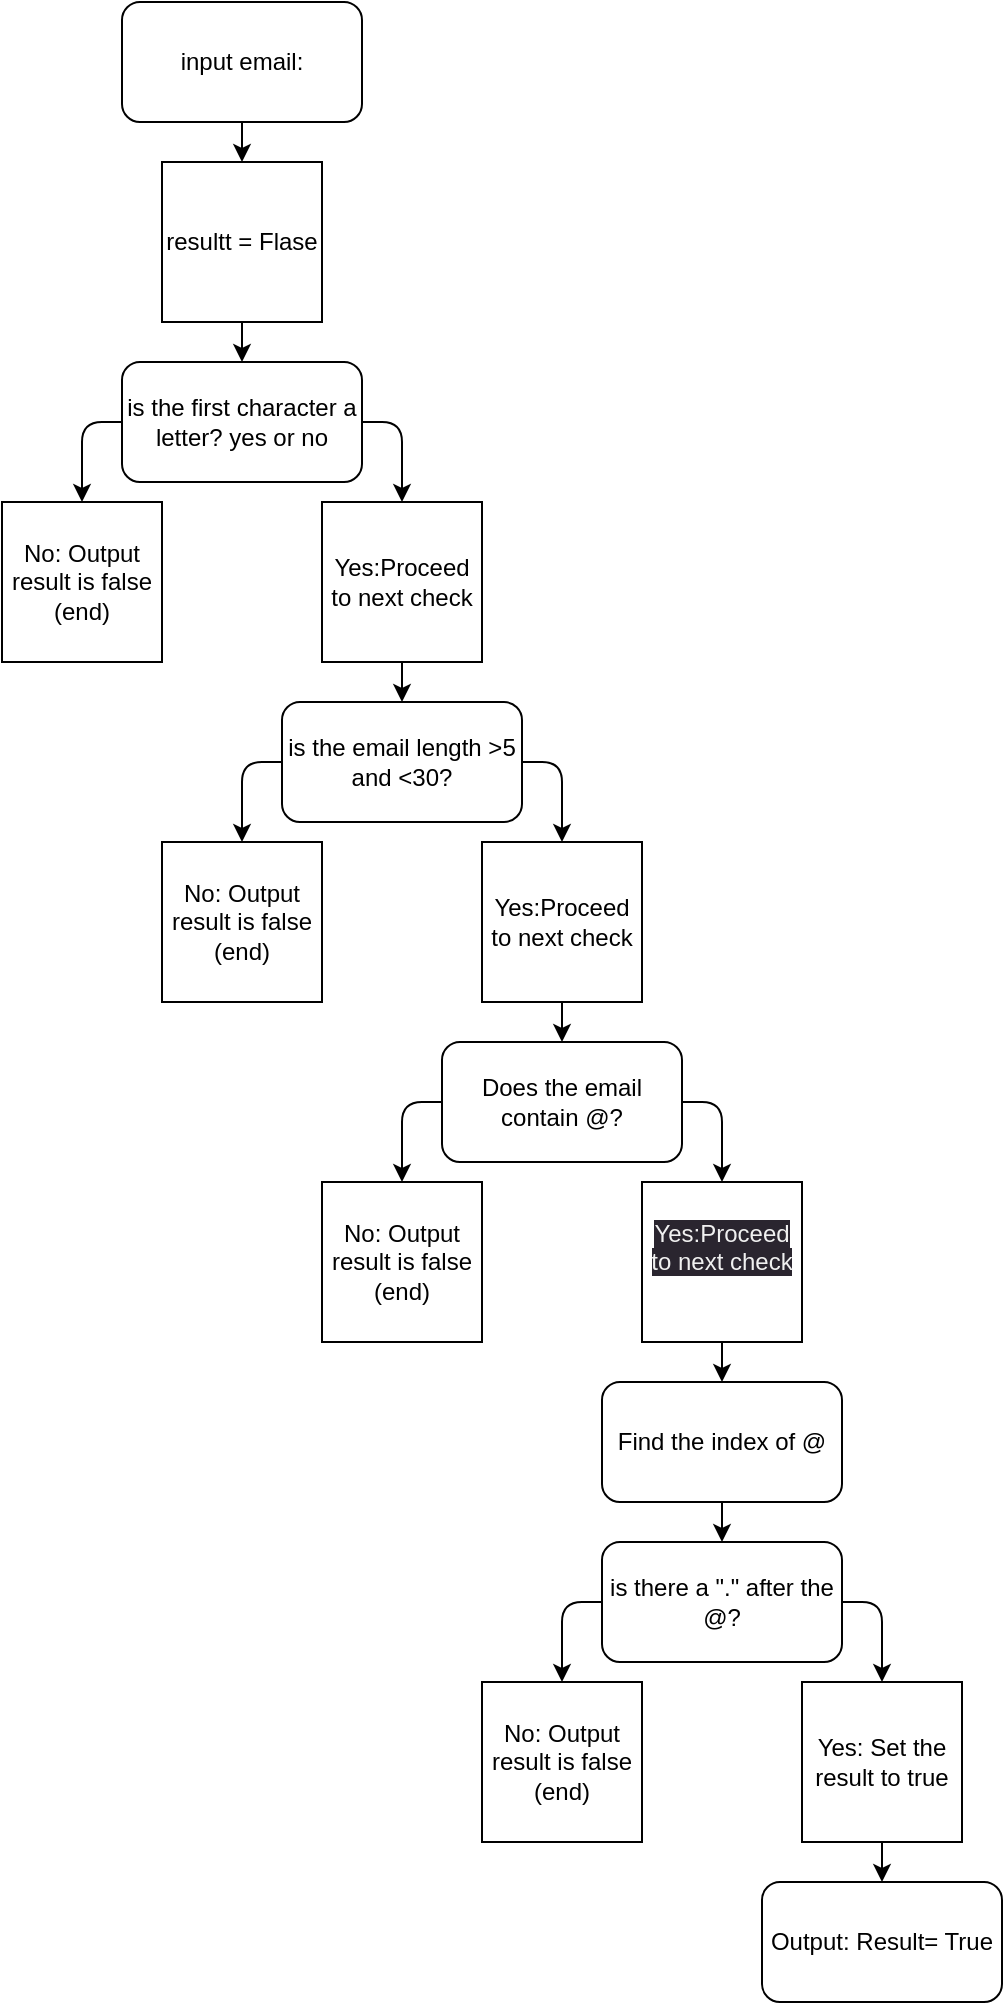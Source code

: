<mxfile>
    <diagram id="HU59u-8HqjJF2PI0Ji6s" name="Page-1">
        <mxGraphModel dx="490" dy="767" grid="1" gridSize="10" guides="1" tooltips="1" connect="1" arrows="1" fold="1" page="1" pageScale="1" pageWidth="850" pageHeight="1100" math="0" shadow="0">
            <root>
                <mxCell id="0"/>
                <mxCell id="1" parent="0"/>
                <mxCell id="2" value="input email:" style="rounded=1;whiteSpace=wrap;html=1;" vertex="1" parent="1">
                    <mxGeometry x="160" width="120" height="60" as="geometry"/>
                </mxCell>
                <mxCell id="3" value="resultt = Flase" style="whiteSpace=wrap;html=1;aspect=fixed;" vertex="1" parent="1">
                    <mxGeometry x="180" y="80" width="80" height="80" as="geometry"/>
                </mxCell>
                <mxCell id="4" value="Yes:Proceed to next check" style="whiteSpace=wrap;html=1;aspect=fixed;" vertex="1" parent="1">
                    <mxGeometry x="260" y="250" width="80" height="80" as="geometry"/>
                </mxCell>
                <mxCell id="5" value="" style="endArrow=classic;html=1;entryX=0.5;entryY=0;entryDx=0;entryDy=0;" edge="1" parent="1" source="2" target="3">
                    <mxGeometry width="50" height="50" relative="1" as="geometry">
                        <mxPoint x="220" y="110" as="sourcePoint"/>
                        <mxPoint x="220" y="130.711" as="targetPoint"/>
                    </mxGeometry>
                </mxCell>
                <mxCell id="7" value="No: Output result is false&lt;br&gt;(end)" style="whiteSpace=wrap;html=1;aspect=fixed;" vertex="1" parent="1">
                    <mxGeometry x="100" y="250" width="80" height="80" as="geometry"/>
                </mxCell>
                <mxCell id="8" value="is the first character a letter? yes or no" style="rounded=1;whiteSpace=wrap;html=1;" vertex="1" parent="1">
                    <mxGeometry x="160" y="180" width="120" height="60" as="geometry"/>
                </mxCell>
                <mxCell id="9" value="" style="endArrow=classic;html=1;exitX=0.5;exitY=1;exitDx=0;exitDy=0;entryX=0.5;entryY=0;entryDx=0;entryDy=0;" edge="1" parent="1" source="3" target="8">
                    <mxGeometry width="50" height="50" relative="1" as="geometry">
                        <mxPoint x="210" y="230" as="sourcePoint"/>
                        <mxPoint x="260" y="180" as="targetPoint"/>
                    </mxGeometry>
                </mxCell>
                <mxCell id="10" value="" style="endArrow=classic;html=1;entryX=0.5;entryY=0;entryDx=0;entryDy=0;exitX=0;exitY=0.5;exitDx=0;exitDy=0;" edge="1" parent="1" source="8" target="7">
                    <mxGeometry width="50" height="50" relative="1" as="geometry">
                        <mxPoint x="100" y="240" as="sourcePoint"/>
                        <mxPoint x="150" y="190" as="targetPoint"/>
                        <Array as="points">
                            <mxPoint x="140" y="210"/>
                        </Array>
                    </mxGeometry>
                </mxCell>
                <mxCell id="11" value="" style="endArrow=classic;html=1;exitX=1;exitY=0.5;exitDx=0;exitDy=0;entryX=0.5;entryY=0;entryDx=0;entryDy=0;" edge="1" parent="1" source="8" target="4">
                    <mxGeometry width="50" height="50" relative="1" as="geometry">
                        <mxPoint x="350" y="250" as="sourcePoint"/>
                        <mxPoint x="400" y="200" as="targetPoint"/>
                        <Array as="points">
                            <mxPoint x="300" y="210"/>
                        </Array>
                    </mxGeometry>
                </mxCell>
                <mxCell id="12" value="No: Output result is false&lt;br&gt;(end)" style="whiteSpace=wrap;html=1;aspect=fixed;" vertex="1" parent="1">
                    <mxGeometry x="180" y="420" width="80" height="80" as="geometry"/>
                </mxCell>
                <mxCell id="13" value="Yes:Proceed to next check" style="whiteSpace=wrap;html=1;aspect=fixed;" vertex="1" parent="1">
                    <mxGeometry x="340" y="420" width="80" height="80" as="geometry"/>
                </mxCell>
                <mxCell id="14" value="is the email length &amp;gt;5 and &amp;lt;30?" style="rounded=1;whiteSpace=wrap;html=1;" vertex="1" parent="1">
                    <mxGeometry x="240" y="350" width="120" height="60" as="geometry"/>
                </mxCell>
                <mxCell id="15" value="" style="endArrow=classic;html=1;exitX=0.5;exitY=1;exitDx=0;exitDy=0;entryX=0.5;entryY=0;entryDx=0;entryDy=0;" edge="1" parent="1" source="4" target="14">
                    <mxGeometry width="50" height="50" relative="1" as="geometry">
                        <mxPoint x="290" y="440" as="sourcePoint"/>
                        <mxPoint x="340" y="390" as="targetPoint"/>
                    </mxGeometry>
                </mxCell>
                <mxCell id="16" value="" style="endArrow=classic;html=1;exitX=0;exitY=0.5;exitDx=0;exitDy=0;entryX=0.5;entryY=0;entryDx=0;entryDy=0;" edge="1" parent="1" source="14" target="12">
                    <mxGeometry width="50" height="50" relative="1" as="geometry">
                        <mxPoint x="140" y="460" as="sourcePoint"/>
                        <mxPoint x="190" y="410" as="targetPoint"/>
                        <Array as="points">
                            <mxPoint x="220" y="380"/>
                        </Array>
                    </mxGeometry>
                </mxCell>
                <mxCell id="17" value="" style="endArrow=classic;html=1;exitX=1;exitY=0.5;exitDx=0;exitDy=0;entryX=0.5;entryY=0;entryDx=0;entryDy=0;" edge="1" parent="1" source="14" target="13">
                    <mxGeometry width="50" height="50" relative="1" as="geometry">
                        <mxPoint x="420" y="440" as="sourcePoint"/>
                        <mxPoint x="470" y="390" as="targetPoint"/>
                        <Array as="points">
                            <mxPoint x="380" y="380"/>
                        </Array>
                    </mxGeometry>
                </mxCell>
                <mxCell id="18" value="Does the email contain @?" style="rounded=1;whiteSpace=wrap;html=1;" vertex="1" parent="1">
                    <mxGeometry x="320" y="520" width="120" height="60" as="geometry"/>
                </mxCell>
                <mxCell id="19" value="" style="endArrow=classic;html=1;exitX=0.5;exitY=1;exitDx=0;exitDy=0;entryX=0.5;entryY=0;entryDx=0;entryDy=0;" edge="1" parent="1" source="13" target="18">
                    <mxGeometry width="50" height="50" relative="1" as="geometry">
                        <mxPoint x="350" y="610" as="sourcePoint"/>
                        <mxPoint x="400" y="560" as="targetPoint"/>
                    </mxGeometry>
                </mxCell>
                <mxCell id="20" value="No: Output result is false&lt;br&gt;(end)" style="whiteSpace=wrap;html=1;aspect=fixed;" vertex="1" parent="1">
                    <mxGeometry x="260" y="590" width="80" height="80" as="geometry"/>
                </mxCell>
                <mxCell id="21" value="&#10;&lt;span style=&quot;color: rgb(240, 240, 240); font-family: Helvetica; font-size: 12px; font-style: normal; font-variant-ligatures: normal; font-variant-caps: normal; font-weight: 400; letter-spacing: normal; orphans: 2; text-align: center; text-indent: 0px; text-transform: none; widows: 2; word-spacing: 0px; -webkit-text-stroke-width: 0px; background-color: rgb(42, 37, 47); text-decoration-thickness: initial; text-decoration-style: initial; text-decoration-color: initial; float: none; display: inline !important;&quot;&gt;Yes:Proceed to next check&lt;/span&gt;&#10;&#10;" style="whiteSpace=wrap;html=1;aspect=fixed;" vertex="1" parent="1">
                    <mxGeometry x="420" y="590" width="80" height="80" as="geometry"/>
                </mxCell>
                <mxCell id="22" value="" style="endArrow=classic;html=1;exitX=0;exitY=0.5;exitDx=0;exitDy=0;entryX=0.5;entryY=0;entryDx=0;entryDy=0;" edge="1" parent="1" source="18" target="20">
                    <mxGeometry width="50" height="50" relative="1" as="geometry">
                        <mxPoint x="270" y="680" as="sourcePoint"/>
                        <mxPoint x="320" y="630" as="targetPoint"/>
                        <Array as="points">
                            <mxPoint x="300" y="550"/>
                        </Array>
                    </mxGeometry>
                </mxCell>
                <mxCell id="23" value="" style="endArrow=classic;html=1;exitX=1;exitY=0.5;exitDx=0;exitDy=0;entryX=0.5;entryY=0;entryDx=0;entryDy=0;" edge="1" parent="1" source="18" target="21">
                    <mxGeometry width="50" height="50" relative="1" as="geometry">
                        <mxPoint x="460" y="680" as="sourcePoint"/>
                        <mxPoint x="480" y="660" as="targetPoint"/>
                        <Array as="points">
                            <mxPoint x="460" y="550"/>
                        </Array>
                    </mxGeometry>
                </mxCell>
                <mxCell id="24" value="Find the index of @" style="rounded=1;whiteSpace=wrap;html=1;" vertex="1" parent="1">
                    <mxGeometry x="400" y="690" width="120" height="60" as="geometry"/>
                </mxCell>
                <mxCell id="25" value="" style="endArrow=classic;html=1;exitX=0.5;exitY=1;exitDx=0;exitDy=0;entryX=0.5;entryY=0;entryDx=0;entryDy=0;" edge="1" parent="1" source="21" target="24">
                    <mxGeometry width="50" height="50" relative="1" as="geometry">
                        <mxPoint x="400" y="740" as="sourcePoint"/>
                        <mxPoint x="450" y="690" as="targetPoint"/>
                    </mxGeometry>
                </mxCell>
                <mxCell id="26" value="is there a &quot;.&quot; after the @?" style="rounded=1;whiteSpace=wrap;html=1;" vertex="1" parent="1">
                    <mxGeometry x="400" y="770" width="120" height="60" as="geometry"/>
                </mxCell>
                <mxCell id="27" value="" style="endArrow=classic;html=1;exitX=0.5;exitY=1;exitDx=0;exitDy=0;entryX=0.5;entryY=0;entryDx=0;entryDy=0;" edge="1" parent="1" source="24" target="26">
                    <mxGeometry width="50" height="50" relative="1" as="geometry">
                        <mxPoint x="440" y="840" as="sourcePoint"/>
                        <mxPoint x="490" y="790" as="targetPoint"/>
                    </mxGeometry>
                </mxCell>
                <mxCell id="28" value="No: Output result is false&lt;br&gt;(end)" style="whiteSpace=wrap;html=1;aspect=fixed;" vertex="1" parent="1">
                    <mxGeometry x="340" y="840" width="80" height="80" as="geometry"/>
                </mxCell>
                <mxCell id="29" value="Yes: Set the result to true" style="whiteSpace=wrap;html=1;aspect=fixed;" vertex="1" parent="1">
                    <mxGeometry x="500" y="840" width="80" height="80" as="geometry"/>
                </mxCell>
                <mxCell id="30" value="" style="endArrow=classic;html=1;exitX=0;exitY=0.5;exitDx=0;exitDy=0;entryX=0.5;entryY=0;entryDx=0;entryDy=0;" edge="1" parent="1" source="26" target="28">
                    <mxGeometry width="50" height="50" relative="1" as="geometry">
                        <mxPoint x="310" y="810" as="sourcePoint"/>
                        <mxPoint x="360" y="760" as="targetPoint"/>
                        <Array as="points">
                            <mxPoint x="380" y="800"/>
                        </Array>
                    </mxGeometry>
                </mxCell>
                <mxCell id="31" value="" style="endArrow=classic;html=1;exitX=1;exitY=0.5;exitDx=0;exitDy=0;entryX=0.5;entryY=0;entryDx=0;entryDy=0;" edge="1" parent="1" source="26" target="29">
                    <mxGeometry width="50" height="50" relative="1" as="geometry">
                        <mxPoint x="550" y="910" as="sourcePoint"/>
                        <mxPoint x="580" y="800" as="targetPoint"/>
                        <Array as="points">
                            <mxPoint x="540" y="800"/>
                        </Array>
                    </mxGeometry>
                </mxCell>
                <mxCell id="32" value="Output: Result= True" style="rounded=1;whiteSpace=wrap;html=1;" vertex="1" parent="1">
                    <mxGeometry x="480" y="940" width="120" height="60" as="geometry"/>
                </mxCell>
                <mxCell id="33" value="" style="endArrow=classic;html=1;exitX=0.5;exitY=1;exitDx=0;exitDy=0;entryX=0.5;entryY=0;entryDx=0;entryDy=0;" edge="1" parent="1" source="29" target="32">
                    <mxGeometry width="50" height="50" relative="1" as="geometry">
                        <mxPoint x="520" y="1010" as="sourcePoint"/>
                        <mxPoint x="570" y="960" as="targetPoint"/>
                    </mxGeometry>
                </mxCell>
            </root>
        </mxGraphModel>
    </diagram>
</mxfile>